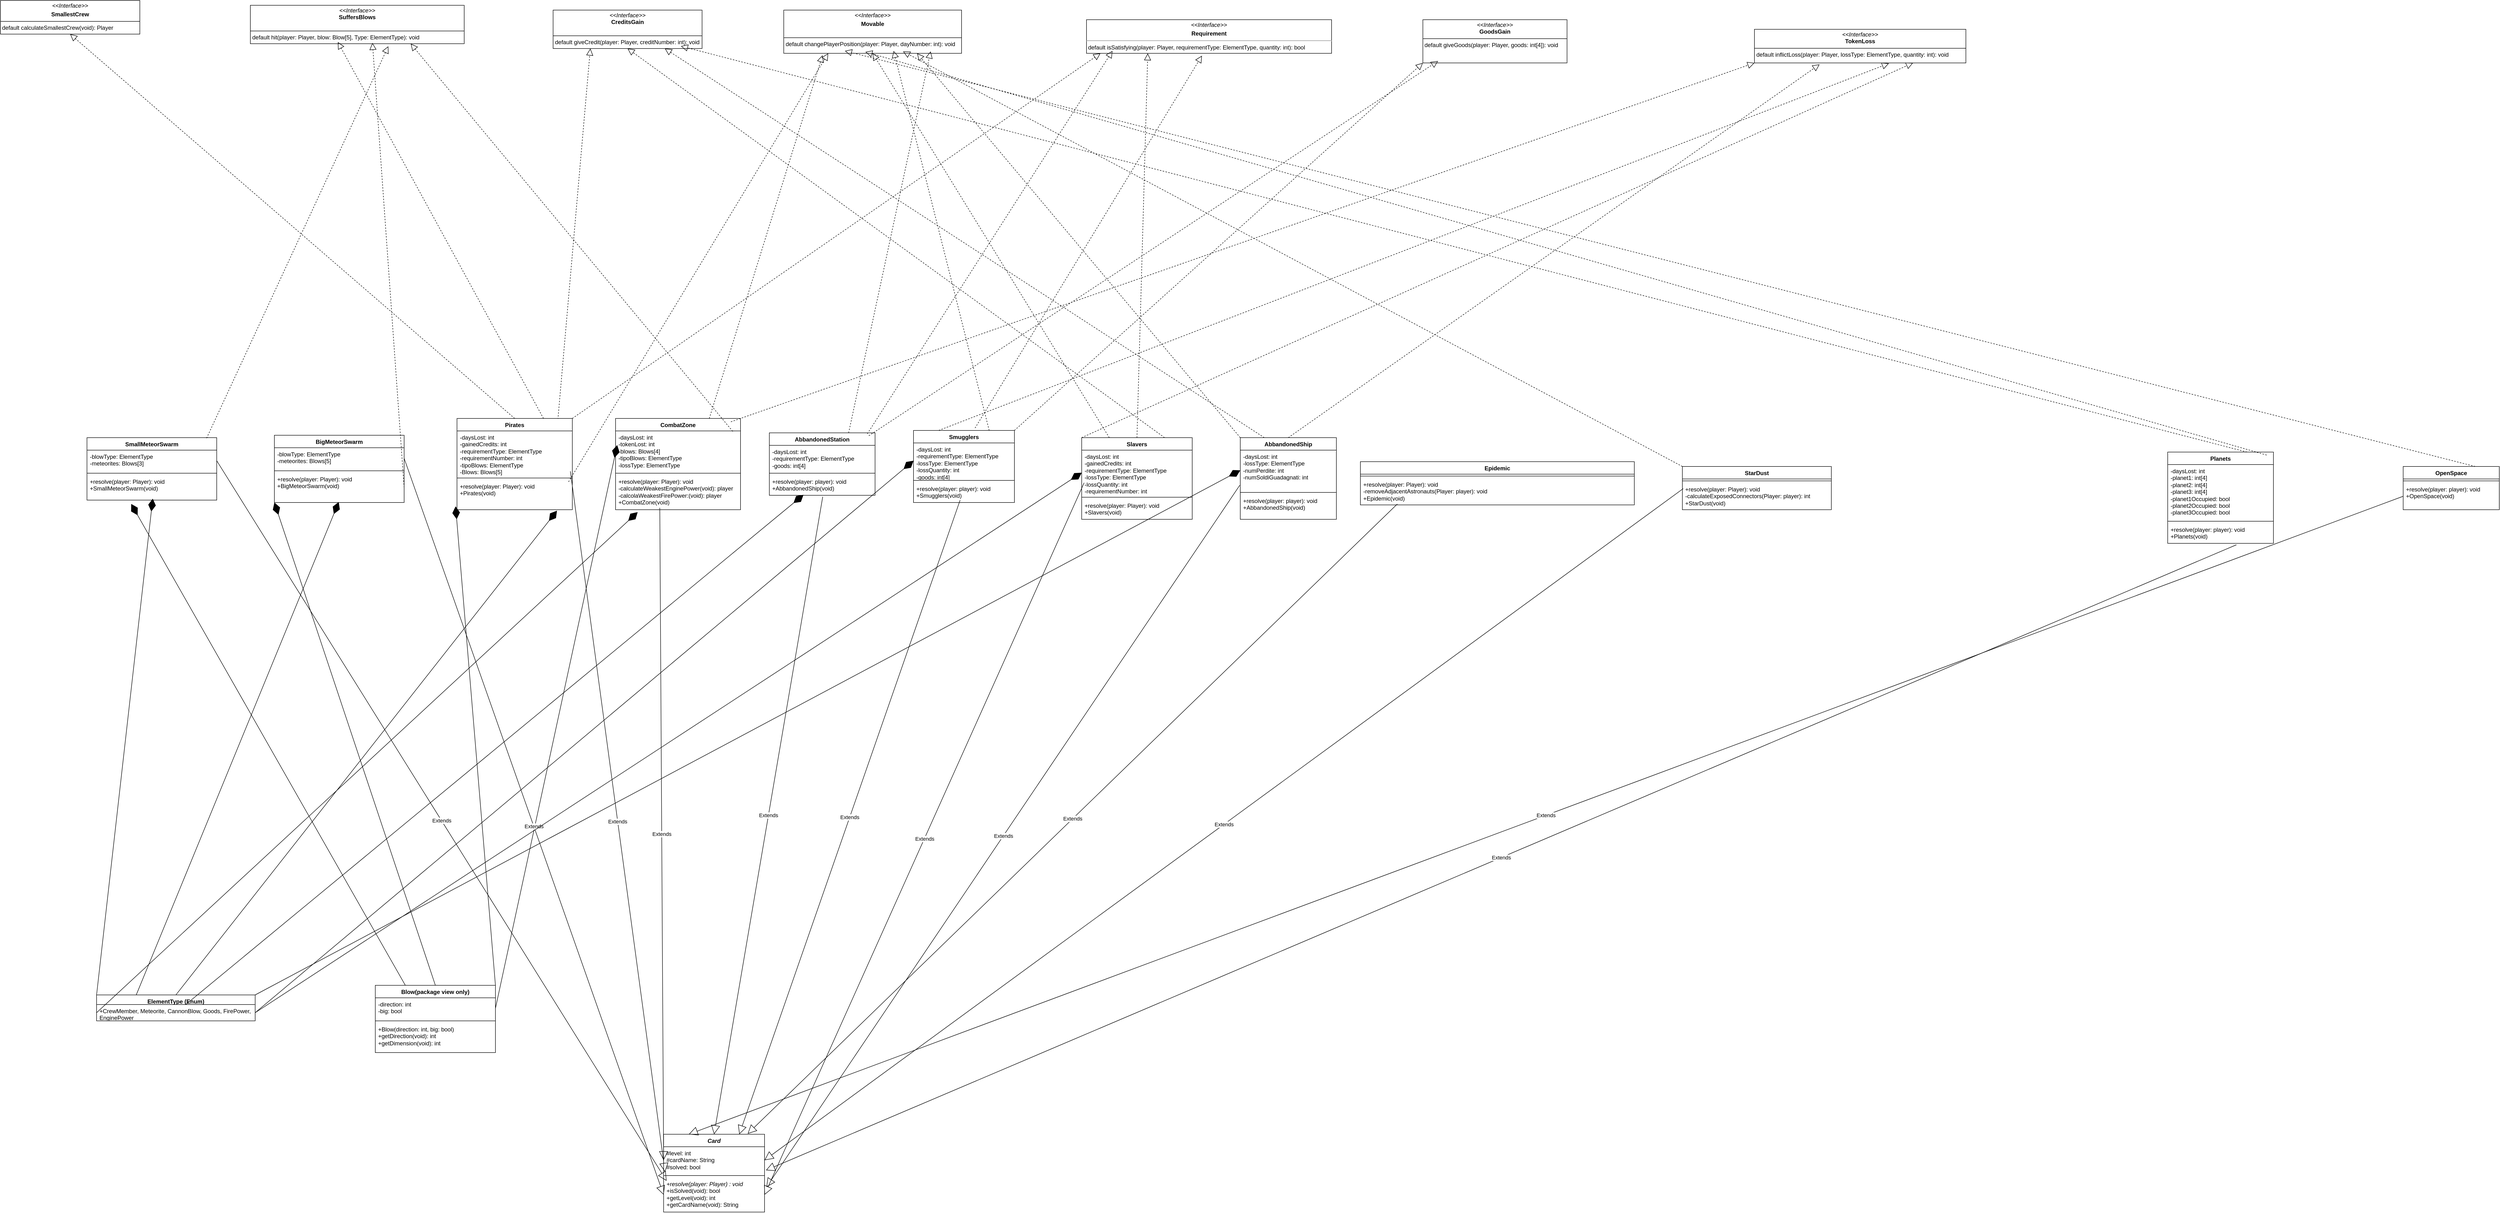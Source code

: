 <mxfile version="26.1.0" pages="2">
  <diagram name="Page-1" id="E4Hjsghnv1vzK-FUTS2O">
    <mxGraphModel dx="3913" dy="1929" grid="1" gridSize="10" guides="1" tooltips="1" connect="1" arrows="1" fold="1" page="1" pageScale="1" pageWidth="850" pageHeight="1100" math="0" shadow="0">
      <root>
        <mxCell id="0" />
        <mxCell id="1" parent="0" />
        <mxCell id="X7-3SCbGee9ea4Wvlvof-1" value="&lt;p style=&quot;margin:0px;margin-top:4px;text-align:center;&quot;&gt;&lt;i&gt;&amp;lt;&amp;lt;Interface&amp;gt;&amp;gt;&lt;/i&gt;&lt;/p&gt;&lt;p style=&quot;margin:0px;margin-top:4px;text-align:center;&quot;&gt;&lt;b&gt;Movable&lt;/b&gt;&lt;/p&gt;&lt;br&gt;&lt;hr size=&quot;1&quot; style=&quot;border-style:solid;&quot;&gt;&lt;p style=&quot;margin:0px;margin-left:4px;&quot;&gt;default changePlayerPosition(player: Player, dayNumber: int): void&lt;/p&gt;" style="verticalAlign=top;align=left;overflow=fill;html=1;whiteSpace=wrap;" parent="1" vertex="1">
          <mxGeometry x="-470" y="-80" width="370" height="90" as="geometry" />
        </mxCell>
        <mxCell id="X7-3SCbGee9ea4Wvlvof-2" value="&lt;p style=&quot;margin:0px;margin-top:4px;text-align:center;&quot;&gt;&lt;i&gt;&amp;lt;&amp;lt;Interface&amp;gt;&amp;gt;&lt;/i&gt;&lt;/p&gt;&lt;p style=&quot;margin:0px;margin-top:4px;text-align:center;&quot;&gt;&lt;b&gt;Requirement&lt;/b&gt;&lt;/p&gt;&lt;div&gt;&lt;hr&gt;&amp;nbsp;default isSatisfying(player: Player, requirementType: ElementType, quantity: int): bool&lt;/div&gt;" style="verticalAlign=top;align=left;overflow=fill;html=1;whiteSpace=wrap;" parent="1" vertex="1">
          <mxGeometry x="160" y="-60" width="510" height="70" as="geometry" />
        </mxCell>
        <mxCell id="X7-3SCbGee9ea4Wvlvof-3" value="&lt;p style=&quot;margin:0px;margin-top:4px;text-align:center;&quot;&gt;&lt;i&gt;&amp;lt;&amp;lt;Interface&amp;gt;&amp;gt;&lt;/i&gt;&lt;br&gt;&lt;b&gt;CreditsGain&lt;/b&gt;&lt;/p&gt;&lt;br&gt;&lt;hr size=&quot;1&quot; style=&quot;border-style:solid;&quot;&gt;&lt;p style=&quot;margin:0px;margin-left:4px;&quot;&gt;default giveCredit(player: Player, creditNumber: int): void&lt;/p&gt;" style="verticalAlign=top;align=left;overflow=fill;html=1;whiteSpace=wrap;" parent="1" vertex="1">
          <mxGeometry x="-950" y="-80" width="310" height="80" as="geometry" />
        </mxCell>
        <mxCell id="X7-3SCbGee9ea4Wvlvof-4" value="&lt;p style=&quot;margin:0px;margin-top:4px;text-align:center;&quot;&gt;&lt;i&gt;&amp;lt;&amp;lt;Interface&amp;gt;&amp;gt;&lt;/i&gt;&lt;br&gt;&lt;b&gt;GoodsGain&lt;/b&gt;&lt;/p&gt;&lt;hr size=&quot;1&quot; style=&quot;border-style:solid;&quot;&gt;&lt;div&gt;&amp;nbsp;default giveGoods(player: Player, goods: int[4]): void&lt;/div&gt;" style="verticalAlign=top;align=left;overflow=fill;html=1;whiteSpace=wrap;" parent="1" vertex="1">
          <mxGeometry x="860" y="-60" width="300" height="90" as="geometry" />
        </mxCell>
        <mxCell id="X7-3SCbGee9ea4Wvlvof-5" value="&lt;p style=&quot;margin:0px;margin-top:4px;text-align:center;&quot;&gt;&lt;i&gt;&amp;lt;&amp;lt;Interface&amp;gt;&amp;gt;&lt;/i&gt;&lt;br&gt;&lt;b&gt;SuffersBlows&lt;/b&gt;&lt;/p&gt;&lt;br&gt;&lt;hr size=&quot;1&quot; style=&quot;border-style:solid;&quot;&gt;&lt;p style=&quot;margin:0px;margin-left:4px;&quot;&gt;default hit(player: Player, blow: Blow[5], Type: ElementType): void&lt;/p&gt;" style="verticalAlign=top;align=left;overflow=fill;html=1;whiteSpace=wrap;" parent="1" vertex="1">
          <mxGeometry x="-1580" y="-90" width="445" height="80" as="geometry" />
        </mxCell>
        <mxCell id="X7-3SCbGee9ea4Wvlvof-6" value="&lt;p style=&quot;margin:0px;margin-top:4px;text-align:center;&quot;&gt;&lt;i&gt;&amp;lt;&amp;lt;Interface&amp;gt;&amp;gt;&lt;/i&gt;&lt;br&gt;&lt;b&gt;TokenLoss&lt;/b&gt;&lt;/p&gt;&lt;hr size=&quot;1&quot; style=&quot;border-style:solid;&quot;&gt;&lt;p style=&quot;margin:0px;margin-left:4px;&quot;&gt;default inflictLoss(player: Player, lossType: ElementType, quantity: int): void&lt;/p&gt;" style="verticalAlign=top;align=left;overflow=fill;html=1;whiteSpace=wrap;" parent="1" vertex="1">
          <mxGeometry x="1550" y="-40" width="440" height="70" as="geometry" />
        </mxCell>
        <mxCell id="X7-3SCbGee9ea4Wvlvof-7" value="&lt;p style=&quot;margin:0px;margin-top:4px;text-align:center;&quot;&gt;&lt;i&gt;&amp;lt;&amp;lt;Interface&amp;gt;&amp;gt;&lt;/i&gt;&lt;/p&gt;&lt;p style=&quot;margin:0px;margin-top:4px;text-align:center;&quot;&gt;&lt;b&gt;SmallestCrew&lt;/b&gt;&lt;/p&gt;&lt;hr size=&quot;1&quot; style=&quot;border-style:solid;&quot;&gt;&amp;nbsp;default calculateSmallestCrew(void): Player" style="verticalAlign=top;align=left;overflow=fill;html=1;whiteSpace=wrap;" parent="1" vertex="1">
          <mxGeometry x="-2100" y="-100" width="290" height="70" as="geometry" />
        </mxCell>
        <mxCell id="X7-3SCbGee9ea4Wvlvof-8" value="&lt;i&gt;Card&lt;/i&gt;" style="swimlane;fontStyle=1;align=center;verticalAlign=top;childLayout=stackLayout;horizontal=1;startSize=26;horizontalStack=0;resizeParent=1;resizeParentMax=0;resizeLast=0;collapsible=1;marginBottom=0;whiteSpace=wrap;html=1;" parent="1" vertex="1">
          <mxGeometry x="-720" y="2260" width="210" height="162" as="geometry" />
        </mxCell>
        <mxCell id="X7-3SCbGee9ea4Wvlvof-9" value="&lt;div&gt;#level: int&lt;/div&gt;&lt;div&gt;#cardName: String&lt;/div&gt;&lt;div&gt;#solved: bool&lt;/div&gt;&lt;div&gt;&lt;br&gt;&lt;/div&gt;" style="text;strokeColor=none;fillColor=none;align=left;verticalAlign=top;spacingLeft=4;spacingRight=4;overflow=hidden;rotatable=0;points=[[0,0.5],[1,0.5]];portConstraint=eastwest;whiteSpace=wrap;html=1;" parent="X7-3SCbGee9ea4Wvlvof-8" vertex="1">
          <mxGeometry y="26" width="210" height="56" as="geometry" />
        </mxCell>
        <mxCell id="X7-3SCbGee9ea4Wvlvof-10" value="" style="line;strokeWidth=1;fillColor=none;align=left;verticalAlign=middle;spacingTop=-1;spacingLeft=3;spacingRight=3;rotatable=0;labelPosition=right;points=[];portConstraint=eastwest;strokeColor=inherit;" parent="X7-3SCbGee9ea4Wvlvof-8" vertex="1">
          <mxGeometry y="82" width="210" height="8" as="geometry" />
        </mxCell>
        <mxCell id="X7-3SCbGee9ea4Wvlvof-11" value="&lt;div&gt;&lt;i&gt;+resolve(player: Player) : void&lt;/i&gt;&lt;/div&gt;&lt;div&gt;+isSolved(void): bool&lt;/div&gt;&lt;div&gt;+getLevel(void): int&lt;/div&gt;&lt;div&gt;+getCardName(void): String&lt;/div&gt;" style="text;strokeColor=none;fillColor=none;align=left;verticalAlign=top;spacingLeft=4;spacingRight=4;overflow=hidden;rotatable=0;points=[[0,0.5],[1,0.5]];portConstraint=eastwest;whiteSpace=wrap;html=1;" parent="X7-3SCbGee9ea4Wvlvof-8" vertex="1">
          <mxGeometry y="90" width="210" height="72" as="geometry" />
        </mxCell>
        <mxCell id="X7-3SCbGee9ea4Wvlvof-12" value="Planets" style="swimlane;fontStyle=1;align=center;verticalAlign=top;childLayout=stackLayout;horizontal=1;startSize=26;horizontalStack=0;resizeParent=1;resizeParentMax=0;resizeLast=0;collapsible=1;marginBottom=0;whiteSpace=wrap;html=1;" parent="1" vertex="1">
          <mxGeometry x="2410" y="840" width="220" height="190" as="geometry" />
        </mxCell>
        <mxCell id="X7-3SCbGee9ea4Wvlvof-13" value="&lt;div&gt;-daysLost: int&lt;/div&gt;&lt;div&gt;-planet1: int[4]&lt;/div&gt;&lt;div&gt;-planet2: int[4]&lt;/div&gt;&lt;div&gt;-planet3: int[4]&lt;/div&gt;&lt;div&gt;-planet1Occupied: bool&lt;/div&gt;&lt;div&gt;-planet2Occupied: bool&lt;/div&gt;&lt;div&gt;-planet3Occupied: bool&lt;/div&gt;&lt;div&gt;&lt;br&gt;&lt;/div&gt;" style="text;strokeColor=none;fillColor=none;align=left;verticalAlign=top;spacingLeft=4;spacingRight=4;overflow=hidden;rotatable=0;points=[[0,0.5],[1,0.5]];portConstraint=eastwest;whiteSpace=wrap;html=1;" parent="X7-3SCbGee9ea4Wvlvof-12" vertex="1">
          <mxGeometry y="26" width="220" height="114" as="geometry" />
        </mxCell>
        <mxCell id="X7-3SCbGee9ea4Wvlvof-14" value="" style="line;strokeWidth=1;fillColor=none;align=left;verticalAlign=middle;spacingTop=-1;spacingLeft=3;spacingRight=3;rotatable=0;labelPosition=right;points=[];portConstraint=eastwest;strokeColor=inherit;" parent="X7-3SCbGee9ea4Wvlvof-12" vertex="1">
          <mxGeometry y="140" width="220" height="8" as="geometry" />
        </mxCell>
        <mxCell id="X7-3SCbGee9ea4Wvlvof-15" value="&lt;div&gt;+resolve(player: player): void&lt;/div&gt;&lt;div&gt;+Planets(void)&lt;/div&gt;" style="text;strokeColor=none;fillColor=none;align=left;verticalAlign=top;spacingLeft=4;spacingRight=4;overflow=hidden;rotatable=0;points=[[0,0.5],[1,0.5]];portConstraint=eastwest;whiteSpace=wrap;html=1;" parent="X7-3SCbGee9ea4Wvlvof-12" vertex="1">
          <mxGeometry y="148" width="220" height="42" as="geometry" />
        </mxCell>
        <mxCell id="X7-3SCbGee9ea4Wvlvof-16" value="AbbandonedShip" style="swimlane;fontStyle=1;align=center;verticalAlign=top;childLayout=stackLayout;horizontal=1;startSize=26;horizontalStack=0;resizeParent=1;resizeParentMax=0;resizeLast=0;collapsible=1;marginBottom=0;whiteSpace=wrap;html=1;" parent="1" vertex="1">
          <mxGeometry x="480" y="810" width="200" height="170" as="geometry" />
        </mxCell>
        <mxCell id="X7-3SCbGee9ea4Wvlvof-17" value="&lt;div&gt;-daysLost: int&lt;/div&gt;&lt;div&gt;-lossType: ElementType&lt;/div&gt;&lt;div&gt;-numPerdite: int&lt;/div&gt;&lt;div&gt;-numSoldiGuadagnati: int&lt;/div&gt;" style="text;strokeColor=none;fillColor=none;align=left;verticalAlign=top;spacingLeft=4;spacingRight=4;overflow=hidden;rotatable=0;points=[[0,0.5],[1,0.5]];portConstraint=eastwest;whiteSpace=wrap;html=1;" parent="X7-3SCbGee9ea4Wvlvof-16" vertex="1">
          <mxGeometry y="26" width="200" height="84" as="geometry" />
        </mxCell>
        <mxCell id="X7-3SCbGee9ea4Wvlvof-18" value="" style="line;strokeWidth=1;fillColor=none;align=left;verticalAlign=middle;spacingTop=-1;spacingLeft=3;spacingRight=3;rotatable=0;labelPosition=right;points=[];portConstraint=eastwest;strokeColor=inherit;" parent="X7-3SCbGee9ea4Wvlvof-16" vertex="1">
          <mxGeometry y="110" width="200" height="8" as="geometry" />
        </mxCell>
        <mxCell id="X7-3SCbGee9ea4Wvlvof-19" value="&lt;div&gt;+resolve(player: player): void&lt;/div&gt;&lt;div&gt;+AbbandonedShip(void)&lt;/div&gt;" style="text;strokeColor=none;fillColor=none;align=left;verticalAlign=top;spacingLeft=4;spacingRight=4;overflow=hidden;rotatable=0;points=[[0,0.5],[1,0.5]];portConstraint=eastwest;whiteSpace=wrap;html=1;" parent="X7-3SCbGee9ea4Wvlvof-16" vertex="1">
          <mxGeometry y="118" width="200" height="52" as="geometry" />
        </mxCell>
        <mxCell id="X7-3SCbGee9ea4Wvlvof-20" value="AbbandonedStation" style="swimlane;fontStyle=1;align=center;verticalAlign=top;childLayout=stackLayout;horizontal=1;startSize=26;horizontalStack=0;resizeParent=1;resizeParentMax=0;resizeLast=0;collapsible=1;marginBottom=0;whiteSpace=wrap;html=1;" parent="1" vertex="1">
          <mxGeometry x="-500" y="800" width="220" height="130" as="geometry" />
        </mxCell>
        <mxCell id="X7-3SCbGee9ea4Wvlvof-21" value="&lt;div&gt;-daysLost: int&lt;/div&gt;&lt;div&gt;-requirementType: ElementType&lt;/div&gt;&lt;div&gt;-goods: int[4]&lt;/div&gt;" style="text;strokeColor=none;fillColor=none;align=left;verticalAlign=top;spacingLeft=4;spacingRight=4;overflow=hidden;rotatable=0;points=[[0,0.5],[1,0.5]];portConstraint=eastwest;whiteSpace=wrap;html=1;" parent="X7-3SCbGee9ea4Wvlvof-20" vertex="1">
          <mxGeometry y="26" width="220" height="54" as="geometry" />
        </mxCell>
        <mxCell id="X7-3SCbGee9ea4Wvlvof-22" value="" style="line;strokeWidth=1;fillColor=none;align=left;verticalAlign=middle;spacingTop=-1;spacingLeft=3;spacingRight=3;rotatable=0;labelPosition=right;points=[];portConstraint=eastwest;strokeColor=inherit;" parent="X7-3SCbGee9ea4Wvlvof-20" vertex="1">
          <mxGeometry y="80" width="220" height="8" as="geometry" />
        </mxCell>
        <mxCell id="X7-3SCbGee9ea4Wvlvof-23" value="&lt;div&gt;+resolve(player: player): void&lt;/div&gt;&lt;div&gt;+AbbandonedShip(void)&lt;/div&gt;" style="text;strokeColor=none;fillColor=none;align=left;verticalAlign=top;spacingLeft=4;spacingRight=4;overflow=hidden;rotatable=0;points=[[0,0.5],[1,0.5]];portConstraint=eastwest;whiteSpace=wrap;html=1;" parent="X7-3SCbGee9ea4Wvlvof-20" vertex="1">
          <mxGeometry y="88" width="220" height="42" as="geometry" />
        </mxCell>
        <mxCell id="X7-3SCbGee9ea4Wvlvof-24" value="Smugglers" style="swimlane;fontStyle=1;align=center;verticalAlign=top;childLayout=stackLayout;horizontal=1;startSize=26;horizontalStack=0;resizeParent=1;resizeParentMax=0;resizeLast=0;collapsible=1;marginBottom=0;whiteSpace=wrap;html=1;" parent="1" vertex="1">
          <mxGeometry x="-200" y="795" width="210" height="150" as="geometry" />
        </mxCell>
        <mxCell id="X7-3SCbGee9ea4Wvlvof-25" value="&lt;div&gt;-daysLost: int&lt;/div&gt;&lt;div&gt;-requirementType: ElementType&lt;/div&gt;&lt;div&gt;-lossType: ElementType&lt;/div&gt;&lt;div&gt;-lossQuantity: int&lt;/div&gt;&lt;div&gt;-goods: int[4]&lt;/div&gt;" style="text;strokeColor=none;fillColor=none;align=left;verticalAlign=top;spacingLeft=4;spacingRight=4;overflow=hidden;rotatable=0;points=[[0,0.5],[1,0.5]];portConstraint=eastwest;whiteSpace=wrap;html=1;" parent="X7-3SCbGee9ea4Wvlvof-24" vertex="1">
          <mxGeometry y="26" width="210" height="74" as="geometry" />
        </mxCell>
        <mxCell id="X7-3SCbGee9ea4Wvlvof-26" value="" style="line;strokeWidth=1;fillColor=none;align=left;verticalAlign=middle;spacingTop=-1;spacingLeft=3;spacingRight=3;rotatable=0;labelPosition=right;points=[];portConstraint=eastwest;strokeColor=inherit;" parent="X7-3SCbGee9ea4Wvlvof-24" vertex="1">
          <mxGeometry y="100" width="210" height="8" as="geometry" />
        </mxCell>
        <mxCell id="X7-3SCbGee9ea4Wvlvof-27" value="&lt;div&gt;+resolve(player: player): void&lt;/div&gt;&lt;div&gt;+Smugglers(void)&lt;/div&gt;" style="text;strokeColor=none;fillColor=none;align=left;verticalAlign=top;spacingLeft=4;spacingRight=4;overflow=hidden;rotatable=0;points=[[0,0.5],[1,0.5]];portConstraint=eastwest;whiteSpace=wrap;html=1;" parent="X7-3SCbGee9ea4Wvlvof-24" vertex="1">
          <mxGeometry y="108" width="210" height="42" as="geometry" />
        </mxCell>
        <mxCell id="X7-3SCbGee9ea4Wvlvof-28" value="OpenSpace" style="swimlane;fontStyle=1;align=center;verticalAlign=top;childLayout=stackLayout;horizontal=1;startSize=26;horizontalStack=0;resizeParent=1;resizeParentMax=0;resizeLast=0;collapsible=1;marginBottom=0;whiteSpace=wrap;html=1;" parent="1" vertex="1">
          <mxGeometry x="2900" y="870" width="200" height="90" as="geometry" />
        </mxCell>
        <mxCell id="X7-3SCbGee9ea4Wvlvof-30" value="" style="line;strokeWidth=1;fillColor=none;align=left;verticalAlign=middle;spacingTop=-1;spacingLeft=3;spacingRight=3;rotatable=0;labelPosition=right;points=[];portConstraint=eastwest;strokeColor=inherit;" parent="X7-3SCbGee9ea4Wvlvof-28" vertex="1">
          <mxGeometry y="26" width="200" height="8" as="geometry" />
        </mxCell>
        <mxCell id="X7-3SCbGee9ea4Wvlvof-31" value="&lt;div&gt;+resolve(player: player): void&lt;/div&gt;&lt;div&gt;+OpenSpace(void)&lt;/div&gt;" style="text;strokeColor=none;fillColor=none;align=left;verticalAlign=top;spacingLeft=4;spacingRight=4;overflow=hidden;rotatable=0;points=[[0,0.5],[1,0.5]];portConstraint=eastwest;whiteSpace=wrap;html=1;" parent="X7-3SCbGee9ea4Wvlvof-28" vertex="1">
          <mxGeometry y="34" width="200" height="56" as="geometry" />
        </mxCell>
        <mxCell id="X7-3SCbGee9ea4Wvlvof-32" value="SmallMeteorSwarm" style="swimlane;fontStyle=1;align=center;verticalAlign=top;childLayout=stackLayout;horizontal=1;startSize=26;horizontalStack=0;resizeParent=1;resizeParentMax=0;resizeLast=0;collapsible=1;marginBottom=0;whiteSpace=wrap;html=1;" parent="1" vertex="1">
          <mxGeometry x="-1920" y="810" width="270" height="130" as="geometry" />
        </mxCell>
        <mxCell id="X7-3SCbGee9ea4Wvlvof-33" value="&lt;div&gt;-blowType: ElementType&lt;/div&gt;&lt;div&gt;-meteorites: Blows[3]&lt;/div&gt;" style="text;strokeColor=none;fillColor=none;align=left;verticalAlign=top;spacingLeft=4;spacingRight=4;overflow=hidden;rotatable=0;points=[[0,0.5],[1,0.5]];portConstraint=eastwest;whiteSpace=wrap;html=1;" parent="X7-3SCbGee9ea4Wvlvof-32" vertex="1">
          <mxGeometry y="26" width="270" height="44" as="geometry" />
        </mxCell>
        <mxCell id="X7-3SCbGee9ea4Wvlvof-34" value="" style="line;strokeWidth=1;fillColor=none;align=left;verticalAlign=middle;spacingTop=-1;spacingLeft=3;spacingRight=3;rotatable=0;labelPosition=right;points=[];portConstraint=eastwest;strokeColor=inherit;" parent="X7-3SCbGee9ea4Wvlvof-32" vertex="1">
          <mxGeometry y="70" width="270" height="8" as="geometry" />
        </mxCell>
        <mxCell id="X7-3SCbGee9ea4Wvlvof-35" value="&lt;div&gt;+resolve(player: Player): void&lt;/div&gt;&lt;div&gt;+SmallMeteorSwarm(void)&lt;/div&gt;" style="text;strokeColor=none;fillColor=none;align=left;verticalAlign=top;spacingLeft=4;spacingRight=4;overflow=hidden;rotatable=0;points=[[0,0.5],[1,0.5]];portConstraint=eastwest;whiteSpace=wrap;html=1;" parent="X7-3SCbGee9ea4Wvlvof-32" vertex="1">
          <mxGeometry y="78" width="270" height="52" as="geometry" />
        </mxCell>
        <mxCell id="X7-3SCbGee9ea4Wvlvof-36" value="CombatZone" style="swimlane;fontStyle=1;align=center;verticalAlign=top;childLayout=stackLayout;horizontal=1;startSize=26;horizontalStack=0;resizeParent=1;resizeParentMax=0;resizeLast=0;collapsible=1;marginBottom=0;whiteSpace=wrap;html=1;" parent="1" vertex="1">
          <mxGeometry x="-820" y="770" width="260" height="190" as="geometry" />
        </mxCell>
        <mxCell id="X7-3SCbGee9ea4Wvlvof-37" value="&lt;div&gt;-daysLost: int&lt;/div&gt;&lt;div&gt;-tokenLost: int&lt;/div&gt;&lt;div&gt;-blows: Blows[4]&lt;/div&gt;&lt;div&gt;-tipoBlows: ElementType&lt;/div&gt;&lt;div&gt;-lossType: ElementType&lt;/div&gt;" style="text;strokeColor=none;fillColor=none;align=left;verticalAlign=top;spacingLeft=4;spacingRight=4;overflow=hidden;rotatable=0;points=[[0,0.5],[1,0.5]];portConstraint=eastwest;whiteSpace=wrap;html=1;" parent="X7-3SCbGee9ea4Wvlvof-36" vertex="1">
          <mxGeometry y="26" width="260" height="84" as="geometry" />
        </mxCell>
        <mxCell id="X7-3SCbGee9ea4Wvlvof-38" value="" style="line;strokeWidth=1;fillColor=none;align=left;verticalAlign=middle;spacingTop=-1;spacingLeft=3;spacingRight=3;rotatable=0;labelPosition=right;points=[];portConstraint=eastwest;strokeColor=inherit;" parent="X7-3SCbGee9ea4Wvlvof-36" vertex="1">
          <mxGeometry y="110" width="260" height="8" as="geometry" />
        </mxCell>
        <mxCell id="X7-3SCbGee9ea4Wvlvof-39" value="&lt;div&gt;+resolve(player: Player): void&lt;/div&gt;&lt;div&gt;-calculateWeakestEnginePower(void): player&lt;/div&gt;&lt;div&gt;-calcolaWeakestFirePower:(void): player&lt;/div&gt;&lt;div&gt;+CombatZone(void)&lt;/div&gt;" style="text;strokeColor=none;fillColor=none;align=left;verticalAlign=top;spacingLeft=4;spacingRight=4;overflow=hidden;rotatable=0;points=[[0,0.5],[1,0.5]];portConstraint=eastwest;whiteSpace=wrap;html=1;" parent="X7-3SCbGee9ea4Wvlvof-36" vertex="1">
          <mxGeometry y="118" width="260" height="72" as="geometry" />
        </mxCell>
        <mxCell id="X7-3SCbGee9ea4Wvlvof-40" value="StarDust" style="swimlane;fontStyle=1;align=center;verticalAlign=top;childLayout=stackLayout;horizontal=1;startSize=26;horizontalStack=0;resizeParent=1;resizeParentMax=0;resizeLast=0;collapsible=1;marginBottom=0;whiteSpace=wrap;html=1;" parent="1" vertex="1">
          <mxGeometry x="1400" y="870" width="310" height="90" as="geometry" />
        </mxCell>
        <mxCell id="X7-3SCbGee9ea4Wvlvof-42" value="" style="line;strokeWidth=1;fillColor=none;align=left;verticalAlign=middle;spacingTop=-1;spacingLeft=3;spacingRight=3;rotatable=0;labelPosition=right;points=[];portConstraint=eastwest;strokeColor=inherit;" parent="X7-3SCbGee9ea4Wvlvof-40" vertex="1">
          <mxGeometry y="26" width="310" height="8" as="geometry" />
        </mxCell>
        <mxCell id="X7-3SCbGee9ea4Wvlvof-43" value="&lt;div&gt;+resolve(player: Player): void&lt;/div&gt;&lt;div&gt;-calculateExposedConnectors(Player: player): int&lt;/div&gt;&lt;div&gt;+StarDust(void)&lt;/div&gt;" style="text;strokeColor=none;fillColor=none;align=left;verticalAlign=top;spacingLeft=4;spacingRight=4;overflow=hidden;rotatable=0;points=[[0,0.5],[1,0.5]];portConstraint=eastwest;whiteSpace=wrap;html=1;" parent="X7-3SCbGee9ea4Wvlvof-40" vertex="1">
          <mxGeometry y="34" width="310" height="56" as="geometry" />
        </mxCell>
        <mxCell id="X7-3SCbGee9ea4Wvlvof-44" value="&lt;div&gt;BigMeteorSwarm&lt;/div&gt;&lt;div&gt;&lt;br&gt;&lt;/div&gt;" style="swimlane;fontStyle=1;align=center;verticalAlign=top;childLayout=stackLayout;horizontal=1;startSize=26;horizontalStack=0;resizeParent=1;resizeParentMax=0;resizeLast=0;collapsible=1;marginBottom=0;whiteSpace=wrap;html=1;" parent="1" vertex="1">
          <mxGeometry x="-1530" y="805" width="270" height="140" as="geometry" />
        </mxCell>
        <mxCell id="X7-3SCbGee9ea4Wvlvof-45" value="&lt;div&gt;-blowType: ElementType&lt;/div&gt;&lt;div&gt;-meteorites: Blows[5]&lt;/div&gt;" style="text;strokeColor=none;fillColor=none;align=left;verticalAlign=top;spacingLeft=4;spacingRight=4;overflow=hidden;rotatable=0;points=[[0,0.5],[1,0.5]];portConstraint=eastwest;whiteSpace=wrap;html=1;" parent="X7-3SCbGee9ea4Wvlvof-44" vertex="1">
          <mxGeometry y="26" width="270" height="44" as="geometry" />
        </mxCell>
        <mxCell id="X7-3SCbGee9ea4Wvlvof-46" value="" style="line;strokeWidth=1;fillColor=none;align=left;verticalAlign=middle;spacingTop=-1;spacingLeft=3;spacingRight=3;rotatable=0;labelPosition=right;points=[];portConstraint=eastwest;strokeColor=inherit;" parent="X7-3SCbGee9ea4Wvlvof-44" vertex="1">
          <mxGeometry y="70" width="270" height="8" as="geometry" />
        </mxCell>
        <mxCell id="X7-3SCbGee9ea4Wvlvof-47" value="&lt;div&gt;+resolve(player: Player): void&lt;/div&gt;&lt;div&gt;+BigMeteorSwarm(void)&lt;/div&gt;" style="text;strokeColor=none;fillColor=none;align=left;verticalAlign=top;spacingLeft=4;spacingRight=4;overflow=hidden;rotatable=0;points=[[0,0.5],[1,0.5]];portConstraint=eastwest;whiteSpace=wrap;html=1;" parent="X7-3SCbGee9ea4Wvlvof-44" vertex="1">
          <mxGeometry y="78" width="270" height="62" as="geometry" />
        </mxCell>
        <mxCell id="X7-3SCbGee9ea4Wvlvof-48" value="Slavers" style="swimlane;fontStyle=1;align=center;verticalAlign=top;childLayout=stackLayout;horizontal=1;startSize=26;horizontalStack=0;resizeParent=1;resizeParentMax=0;resizeLast=0;collapsible=1;marginBottom=0;whiteSpace=wrap;html=1;" parent="1" vertex="1">
          <mxGeometry x="150" y="810" width="230" height="170" as="geometry" />
        </mxCell>
        <mxCell id="X7-3SCbGee9ea4Wvlvof-49" value="&lt;div&gt;-daysLost: int&lt;/div&gt;&lt;div&gt;-gainedCredits: int&lt;/div&gt;&lt;div&gt;-requirementType: ElementType&lt;/div&gt;&lt;div&gt;-lossType: ElementType&lt;/div&gt;&lt;div&gt;-lossQuantity: int&lt;/div&gt;&lt;div&gt;-requirementNumber: int&lt;/div&gt;" style="text;strokeColor=none;fillColor=none;align=left;verticalAlign=top;spacingLeft=4;spacingRight=4;overflow=hidden;rotatable=0;points=[[0,0.5],[1,0.5]];portConstraint=eastwest;whiteSpace=wrap;html=1;" parent="X7-3SCbGee9ea4Wvlvof-48" vertex="1">
          <mxGeometry y="26" width="230" height="94" as="geometry" />
        </mxCell>
        <mxCell id="X7-3SCbGee9ea4Wvlvof-50" value="" style="line;strokeWidth=1;fillColor=none;align=left;verticalAlign=middle;spacingTop=-1;spacingLeft=3;spacingRight=3;rotatable=0;labelPosition=right;points=[];portConstraint=eastwest;strokeColor=inherit;" parent="X7-3SCbGee9ea4Wvlvof-48" vertex="1">
          <mxGeometry y="120" width="230" height="8" as="geometry" />
        </mxCell>
        <mxCell id="X7-3SCbGee9ea4Wvlvof-51" value="&lt;div&gt;+resolve(player: Player): void&lt;/div&gt;&lt;div&gt;+Slavers(void)&lt;/div&gt;" style="text;strokeColor=none;fillColor=none;align=left;verticalAlign=top;spacingLeft=4;spacingRight=4;overflow=hidden;rotatable=0;points=[[0,0.5],[1,0.5]];portConstraint=eastwest;whiteSpace=wrap;html=1;" parent="X7-3SCbGee9ea4Wvlvof-48" vertex="1">
          <mxGeometry y="128" width="230" height="42" as="geometry" />
        </mxCell>
        <mxCell id="X7-3SCbGee9ea4Wvlvof-56" value="Epidemic" style="swimlane;fontStyle=1;align=center;verticalAlign=top;childLayout=stackLayout;horizontal=1;startSize=26;horizontalStack=0;resizeParent=1;resizeParentMax=0;resizeLast=0;collapsible=1;marginBottom=0;whiteSpace=wrap;html=1;" parent="1" vertex="1">
          <mxGeometry x="730" y="860" width="570" height="90" as="geometry" />
        </mxCell>
        <mxCell id="X7-3SCbGee9ea4Wvlvof-58" value="" style="line;strokeWidth=1;fillColor=none;align=left;verticalAlign=middle;spacingTop=-1;spacingLeft=3;spacingRight=3;rotatable=0;labelPosition=right;points=[];portConstraint=eastwest;strokeColor=inherit;" parent="X7-3SCbGee9ea4Wvlvof-56" vertex="1">
          <mxGeometry y="26" width="570" height="8" as="geometry" />
        </mxCell>
        <mxCell id="X7-3SCbGee9ea4Wvlvof-59" value="&lt;div&gt;+resolve(player: Player): void&lt;/div&gt;&lt;div&gt;-removeAdjacentAstronauts(Player: player): void&lt;/div&gt;&lt;div&gt;+Epidemic(void)&lt;/div&gt;" style="text;strokeColor=none;fillColor=none;align=left;verticalAlign=top;spacingLeft=4;spacingRight=4;overflow=hidden;rotatable=0;points=[[0,0.5],[1,0.5]];portConstraint=eastwest;whiteSpace=wrap;html=1;" parent="X7-3SCbGee9ea4Wvlvof-56" vertex="1">
          <mxGeometry y="34" width="570" height="56" as="geometry" />
        </mxCell>
        <mxCell id="X7-3SCbGee9ea4Wvlvof-68" value="Blow(package view only)" style="swimlane;fontStyle=1;align=center;verticalAlign=top;childLayout=stackLayout;horizontal=1;startSize=26;horizontalStack=0;resizeParent=1;resizeParentMax=0;resizeLast=0;collapsible=1;marginBottom=0;whiteSpace=wrap;html=1;" parent="1" vertex="1">
          <mxGeometry x="-1320" y="1950" width="250" height="140" as="geometry" />
        </mxCell>
        <mxCell id="X7-3SCbGee9ea4Wvlvof-69" value="&lt;div&gt;-direction: int&lt;/div&gt;&lt;div&gt;-big: bool&lt;/div&gt;" style="text;strokeColor=none;fillColor=none;align=left;verticalAlign=top;spacingLeft=4;spacingRight=4;overflow=hidden;rotatable=0;points=[[0,0.5],[1,0.5]];portConstraint=eastwest;whiteSpace=wrap;html=1;" parent="X7-3SCbGee9ea4Wvlvof-68" vertex="1">
          <mxGeometry y="26" width="250" height="44" as="geometry" />
        </mxCell>
        <mxCell id="X7-3SCbGee9ea4Wvlvof-70" value="" style="line;strokeWidth=1;fillColor=none;align=left;verticalAlign=middle;spacingTop=-1;spacingLeft=3;spacingRight=3;rotatable=0;labelPosition=right;points=[];portConstraint=eastwest;strokeColor=inherit;" parent="X7-3SCbGee9ea4Wvlvof-68" vertex="1">
          <mxGeometry y="70" width="250" height="8" as="geometry" />
        </mxCell>
        <mxCell id="X7-3SCbGee9ea4Wvlvof-71" value="&lt;div&gt;+Blow(direction: int, big: bool)&lt;/div&gt;&lt;div&gt;+getDirection(void): int&lt;/div&gt;&lt;div&gt;+getDimension(void): int&lt;/div&gt;" style="text;strokeColor=none;fillColor=none;align=left;verticalAlign=top;spacingLeft=4;spacingRight=4;overflow=hidden;rotatable=0;points=[[0,0.5],[1,0.5]];portConstraint=eastwest;whiteSpace=wrap;html=1;" parent="X7-3SCbGee9ea4Wvlvof-68" vertex="1">
          <mxGeometry y="78" width="250" height="62" as="geometry" />
        </mxCell>
        <mxCell id="X7-3SCbGee9ea4Wvlvof-72" value="ElementType (Enum)" style="swimlane;fontStyle=1;align=center;verticalAlign=top;childLayout=stackLayout;horizontal=1;startSize=20;horizontalStack=0;resizeParent=1;resizeParentMax=0;resizeLast=0;collapsible=1;marginBottom=0;whiteSpace=wrap;html=1;" parent="1" vertex="1">
          <mxGeometry x="-1900" y="1970" width="330" height="54" as="geometry" />
        </mxCell>
        <mxCell id="X7-3SCbGee9ea4Wvlvof-75" value="+CrewMember, Meteorite, CannonBlow, Goods, FirePower, EnginePower" style="text;strokeColor=none;fillColor=none;align=left;verticalAlign=top;spacingLeft=4;spacingRight=4;overflow=hidden;rotatable=0;points=[[0,0.5],[1,0.5]];portConstraint=eastwest;whiteSpace=wrap;html=1;" parent="X7-3SCbGee9ea4Wvlvof-72" vertex="1">
          <mxGeometry y="20" width="330" height="34" as="geometry" />
        </mxCell>
        <mxCell id="X7-3SCbGee9ea4Wvlvof-83" value="" style="endArrow=diamondThin;endFill=1;endSize=24;html=1;rounded=0;entryX=-0.012;entryY=0.887;entryDx=0;entryDy=0;entryPerimeter=0;exitX=1;exitY=0;exitDx=0;exitDy=0;" parent="1" source="X7-3SCbGee9ea4Wvlvof-68" target="X7-3SCbGee9ea4Wvlvof-55" edge="1">
          <mxGeometry width="160" relative="1" as="geometry">
            <mxPoint x="-1860" y="750" as="sourcePoint" />
            <mxPoint x="-1700" y="750" as="targetPoint" />
          </mxGeometry>
        </mxCell>
        <mxCell id="X7-3SCbGee9ea4Wvlvof-84" value="" style="endArrow=diamondThin;endFill=1;endSize=24;html=1;rounded=0;entryX=0;entryY=1;entryDx=0;entryDy=0;exitX=0.5;exitY=0;exitDx=0;exitDy=0;" parent="1" source="X7-3SCbGee9ea4Wvlvof-68" target="X7-3SCbGee9ea4Wvlvof-44" edge="1">
          <mxGeometry width="160" relative="1" as="geometry">
            <mxPoint x="-1860" y="775" as="sourcePoint" />
            <mxPoint x="-1700" y="775" as="targetPoint" />
          </mxGeometry>
        </mxCell>
        <mxCell id="X7-3SCbGee9ea4Wvlvof-85" value="" style="endArrow=diamondThin;endFill=1;endSize=24;html=1;rounded=0;entryX=0.341;entryY=1.154;entryDx=0;entryDy=0;entryPerimeter=0;exitX=0.25;exitY=0;exitDx=0;exitDy=0;" parent="1" source="X7-3SCbGee9ea4Wvlvof-68" target="X7-3SCbGee9ea4Wvlvof-35" edge="1">
          <mxGeometry width="160" relative="1" as="geometry">
            <mxPoint x="-1860" y="795" as="sourcePoint" />
            <mxPoint x="-1700" y="795" as="targetPoint" />
          </mxGeometry>
        </mxCell>
        <mxCell id="X7-3SCbGee9ea4Wvlvof-86" value="" style="endArrow=diamondThin;endFill=1;endSize=24;html=1;rounded=0;exitX=1;exitY=0.5;exitDx=0;exitDy=0;entryX=0.013;entryY=0.351;entryDx=0;entryDy=0;entryPerimeter=0;" parent="1" source="X7-3SCbGee9ea4Wvlvof-69" target="X7-3SCbGee9ea4Wvlvof-37" edge="1">
          <mxGeometry width="160" relative="1" as="geometry">
            <mxPoint x="-1950" y="1010" as="sourcePoint" />
            <mxPoint x="-1790" y="1010" as="targetPoint" />
          </mxGeometry>
        </mxCell>
        <mxCell id="X7-3SCbGee9ea4Wvlvof-87" value="Extends" style="endArrow=block;endSize=16;endFill=0;html=1;rounded=0;entryX=0.014;entryY=0.938;entryDx=0;entryDy=0;entryPerimeter=0;exitX=0.983;exitY=0.894;exitDx=0;exitDy=0;exitPerimeter=0;" parent="1" source="X7-3SCbGee9ea4Wvlvof-53" target="X7-3SCbGee9ea4Wvlvof-9" edge="1">
          <mxGeometry width="160" relative="1" as="geometry">
            <mxPoint x="-1000" y="580" as="sourcePoint" />
            <mxPoint x="-840" y="580" as="targetPoint" />
          </mxGeometry>
        </mxCell>
        <mxCell id="X7-3SCbGee9ea4Wvlvof-88" value="Extends" style="endArrow=block;endSize=16;endFill=0;html=1;rounded=0;exitX=1;exitY=0.5;exitDx=0;exitDy=0;entryX=0;entryY=0.5;entryDx=0;entryDy=0;" parent="1" source="X7-3SCbGee9ea4Wvlvof-45" target="X7-3SCbGee9ea4Wvlvof-11" edge="1">
          <mxGeometry width="160" relative="1" as="geometry">
            <mxPoint x="-1000" y="580" as="sourcePoint" />
            <mxPoint x="-840" y="580" as="targetPoint" />
          </mxGeometry>
        </mxCell>
        <mxCell id="X7-3SCbGee9ea4Wvlvof-89" value="Extends" style="endArrow=block;endSize=16;endFill=0;html=1;rounded=0;entryX=0.029;entryY=0.097;entryDx=0;entryDy=0;entryPerimeter=0;exitX=1;exitY=0.5;exitDx=0;exitDy=0;" parent="1" source="X7-3SCbGee9ea4Wvlvof-33" target="X7-3SCbGee9ea4Wvlvof-11" edge="1">
          <mxGeometry width="160" relative="1" as="geometry">
            <mxPoint x="-1000" y="580" as="sourcePoint" />
            <mxPoint x="-840" y="580" as="targetPoint" />
          </mxGeometry>
        </mxCell>
        <mxCell id="X7-3SCbGee9ea4Wvlvof-90" value="Extends" style="endArrow=block;endSize=16;endFill=0;html=1;rounded=0;entryX=0;entryY=0.5;entryDx=0;entryDy=0;exitX=0.354;exitY=0.944;exitDx=0;exitDy=0;exitPerimeter=0;" parent="1" source="X7-3SCbGee9ea4Wvlvof-39" target="X7-3SCbGee9ea4Wvlvof-9" edge="1">
          <mxGeometry width="160" relative="1" as="geometry">
            <mxPoint x="-1000" y="580" as="sourcePoint" />
            <mxPoint x="-840" y="580" as="targetPoint" />
          </mxGeometry>
        </mxCell>
        <mxCell id="X7-3SCbGee9ea4Wvlvof-92" value="Extends" style="endArrow=block;endSize=16;endFill=0;html=1;rounded=0;entryX=0.5;entryY=0;entryDx=0;entryDy=0;exitX=0.505;exitY=1.071;exitDx=0;exitDy=0;exitPerimeter=0;" parent="1" source="X7-3SCbGee9ea4Wvlvof-23" target="X7-3SCbGee9ea4Wvlvof-8" edge="1">
          <mxGeometry width="160" relative="1" as="geometry">
            <mxPoint x="-480" y="860" as="sourcePoint" />
            <mxPoint x="-320" y="860" as="targetPoint" />
          </mxGeometry>
        </mxCell>
        <mxCell id="X7-3SCbGee9ea4Wvlvof-93" value="Extends" style="endArrow=block;endSize=16;endFill=0;html=1;rounded=0;entryX=0.25;entryY=0;entryDx=0;entryDy=0;exitX=0;exitY=0.5;exitDx=0;exitDy=0;" parent="1" source="X7-3SCbGee9ea4Wvlvof-31" target="X7-3SCbGee9ea4Wvlvof-8" edge="1">
          <mxGeometry width="160" relative="1" as="geometry">
            <mxPoint x="-480" y="860" as="sourcePoint" />
            <mxPoint x="-320" y="860" as="targetPoint" />
          </mxGeometry>
        </mxCell>
        <mxCell id="X7-3SCbGee9ea4Wvlvof-94" value="Extends" style="endArrow=block;endSize=16;endFill=0;html=1;rounded=0;exitX=0.462;exitY=0.881;exitDx=0;exitDy=0;exitPerimeter=0;entryX=0.75;entryY=0;entryDx=0;entryDy=0;" parent="1" source="X7-3SCbGee9ea4Wvlvof-27" target="X7-3SCbGee9ea4Wvlvof-8" edge="1">
          <mxGeometry width="160" relative="1" as="geometry">
            <mxPoint x="-480" y="860" as="sourcePoint" />
            <mxPoint x="-616" y="-941" as="targetPoint" />
          </mxGeometry>
        </mxCell>
        <mxCell id="X7-3SCbGee9ea4Wvlvof-95" value="Extends" style="endArrow=block;endSize=16;endFill=0;html=1;rounded=0;entryX=1.014;entryY=0.875;entryDx=0;entryDy=0;entryPerimeter=0;exitX=0.65;exitY=1.071;exitDx=0;exitDy=0;exitPerimeter=0;" parent="1" source="X7-3SCbGee9ea4Wvlvof-15" target="X7-3SCbGee9ea4Wvlvof-9" edge="1">
          <mxGeometry width="160" relative="1" as="geometry">
            <mxPoint x="-480" y="860" as="sourcePoint" />
            <mxPoint x="-320" y="860" as="targetPoint" />
          </mxGeometry>
        </mxCell>
        <mxCell id="X7-3SCbGee9ea4Wvlvof-96" value="Extends" style="endArrow=block;endSize=16;endFill=0;html=1;rounded=0;entryX=1.019;entryY=0.278;entryDx=0;entryDy=0;entryPerimeter=0;exitX=-0.005;exitY=0.869;exitDx=0;exitDy=0;exitPerimeter=0;" parent="1" source="X7-3SCbGee9ea4Wvlvof-17" target="X7-3SCbGee9ea4Wvlvof-11" edge="1">
          <mxGeometry width="160" relative="1" as="geometry">
            <mxPoint x="-480" y="860" as="sourcePoint" />
            <mxPoint x="-320" y="860" as="targetPoint" />
          </mxGeometry>
        </mxCell>
        <mxCell id="X7-3SCbGee9ea4Wvlvof-97" value="Extends" style="endArrow=block;endSize=16;endFill=0;html=1;rounded=0;entryX=1;entryY=0.5;entryDx=0;entryDy=0;exitX=0.022;exitY=0.723;exitDx=0;exitDy=0;exitPerimeter=0;" parent="1" source="X7-3SCbGee9ea4Wvlvof-49" target="X7-3SCbGee9ea4Wvlvof-11" edge="1">
          <mxGeometry width="160" relative="1" as="geometry">
            <mxPoint x="-480" y="860" as="sourcePoint" />
            <mxPoint x="-320" y="860" as="targetPoint" />
          </mxGeometry>
        </mxCell>
        <mxCell id="X7-3SCbGee9ea4Wvlvof-99" value="Extends" style="endArrow=block;endSize=16;endFill=0;html=1;rounded=0;exitX=0.135;exitY=0.964;exitDx=0;exitDy=0;entryX=0.833;entryY=-0.006;entryDx=0;entryDy=0;entryPerimeter=0;exitPerimeter=0;" parent="1" source="X7-3SCbGee9ea4Wvlvof-59" target="X7-3SCbGee9ea4Wvlvof-8" edge="1">
          <mxGeometry width="160" relative="1" as="geometry">
            <mxPoint x="-480" y="860" as="sourcePoint" />
            <mxPoint x="-552" y="-1050" as="targetPoint" />
          </mxGeometry>
        </mxCell>
        <mxCell id="X7-3SCbGee9ea4Wvlvof-100" value="Extends" style="endArrow=block;endSize=16;endFill=0;html=1;rounded=0;entryX=1;entryY=0.5;entryDx=0;entryDy=0;exitX=0.006;exitY=0.214;exitDx=0;exitDy=0;exitPerimeter=0;" parent="1" source="X7-3SCbGee9ea4Wvlvof-43" target="X7-3SCbGee9ea4Wvlvof-9" edge="1">
          <mxGeometry width="160" relative="1" as="geometry">
            <mxPoint x="-260" y="860" as="sourcePoint" />
            <mxPoint x="-100" y="860" as="targetPoint" />
          </mxGeometry>
        </mxCell>
        <mxCell id="X7-3SCbGee9ea4Wvlvof-102" value="" style="endArrow=block;dashed=1;endFill=0;endSize=12;html=1;rounded=0;exitX=0.967;exitY=0.065;exitDx=0;exitDy=0;exitPerimeter=0;entryX=0.25;entryY=1;entryDx=0;entryDy=0;" parent="1" source="X7-3SCbGee9ea4Wvlvof-55" target="X7-3SCbGee9ea4Wvlvof-1" edge="1">
          <mxGeometry width="160" relative="1" as="geometry">
            <mxPoint x="-1160" y="710" as="sourcePoint" />
            <mxPoint x="-1000" y="710" as="targetPoint" />
          </mxGeometry>
        </mxCell>
        <mxCell id="X7-3SCbGee9ea4Wvlvof-103" value="" style="endArrow=block;dashed=1;endFill=0;endSize=12;html=1;rounded=0;exitX=0.875;exitY=0.011;exitDx=0;exitDy=0;exitPerimeter=0;entryX=0.25;entryY=1;entryDx=0;entryDy=0;" parent="1" source="X7-3SCbGee9ea4Wvlvof-52" target="X7-3SCbGee9ea4Wvlvof-3" edge="1">
          <mxGeometry width="160" relative="1" as="geometry">
            <mxPoint x="-1458" y="372" as="sourcePoint" />
            <mxPoint x="-165" y="135" as="targetPoint" />
          </mxGeometry>
        </mxCell>
        <mxCell id="X7-3SCbGee9ea4Wvlvof-104" value="" style="endArrow=block;dashed=1;endFill=0;endSize=12;html=1;rounded=0;exitX=0.75;exitY=0;exitDx=0;exitDy=0;entryX=0.409;entryY=0.956;entryDx=0;entryDy=0;entryPerimeter=0;" parent="1" source="X7-3SCbGee9ea4Wvlvof-52" target="X7-3SCbGee9ea4Wvlvof-5" edge="1">
          <mxGeometry width="160" relative="1" as="geometry">
            <mxPoint x="-1448" y="382" as="sourcePoint" />
            <mxPoint x="-492" y="130" as="targetPoint" />
          </mxGeometry>
        </mxCell>
        <mxCell id="X7-3SCbGee9ea4Wvlvof-106" value="" style="endArrow=block;dashed=1;endFill=0;endSize=12;html=1;rounded=0;exitX=1;exitY=0;exitDx=0;exitDy=0;entryX=0.057;entryY=1;entryDx=0;entryDy=0;entryPerimeter=0;" parent="1" source="X7-3SCbGee9ea4Wvlvof-52" target="X7-3SCbGee9ea4Wvlvof-2" edge="1">
          <mxGeometry width="160" relative="1" as="geometry">
            <mxPoint x="-1440" y="399" as="sourcePoint" />
            <mxPoint x="-838" y="136" as="targetPoint" />
          </mxGeometry>
        </mxCell>
        <mxCell id="X7-3SCbGee9ea4Wvlvof-107" value="" style="endArrow=block;dashed=1;endFill=0;endSize=12;html=1;rounded=0;entryX=0.858;entryY=0.938;entryDx=0;entryDy=0;entryPerimeter=0;exitX=0.75;exitY=0;exitDx=0;exitDy=0;" parent="1" source="X7-3SCbGee9ea4Wvlvof-12" target="X7-3SCbGee9ea4Wvlvof-3" edge="1">
          <mxGeometry width="160" relative="1" as="geometry">
            <mxPoint x="-410" y="620" as="sourcePoint" />
            <mxPoint x="-250" y="620" as="targetPoint" />
          </mxGeometry>
        </mxCell>
        <mxCell id="X7-3SCbGee9ea4Wvlvof-108" value="" style="endArrow=block;dashed=1;endFill=0;endSize=12;html=1;rounded=0;entryX=0.459;entryY=0.967;entryDx=0;entryDy=0;entryPerimeter=0;exitX=0.936;exitY=0.033;exitDx=0;exitDy=0;exitPerimeter=0;" parent="1" source="X7-3SCbGee9ea4Wvlvof-12" target="X7-3SCbGee9ea4Wvlvof-1" edge="1">
          <mxGeometry width="160" relative="1" as="geometry">
            <mxPoint x="-395" y="280" as="sourcePoint" />
            <mxPoint x="-304" y="125" as="targetPoint" />
          </mxGeometry>
        </mxCell>
        <mxCell id="X7-3SCbGee9ea4Wvlvof-109" value="" style="endArrow=block;dashed=1;endFill=0;endSize=12;html=1;rounded=0;exitX=1;exitY=0.5;exitDx=0;exitDy=0;entryX=0.571;entryY=0.978;entryDx=0;entryDy=0;entryPerimeter=0;" parent="1" source="X7-3SCbGee9ea4Wvlvof-47" target="X7-3SCbGee9ea4Wvlvof-5" edge="1">
          <mxGeometry width="160" relative="1" as="geometry">
            <mxPoint x="-780" y="620" as="sourcePoint" />
            <mxPoint x="-620" y="620" as="targetPoint" />
          </mxGeometry>
        </mxCell>
        <mxCell id="X7-3SCbGee9ea4Wvlvof-110" value="" style="endArrow=block;dashed=1;endFill=0;endSize=12;html=1;rounded=0;exitX=0.922;exitY=0.008;exitDx=0;exitDy=0;entryX=0.645;entryY=1.067;entryDx=0;entryDy=0;entryPerimeter=0;exitPerimeter=0;" parent="1" source="X7-3SCbGee9ea4Wvlvof-32" target="X7-3SCbGee9ea4Wvlvof-5" edge="1">
          <mxGeometry width="160" relative="1" as="geometry">
            <mxPoint x="-1390" y="654" as="sourcePoint" />
            <mxPoint x="-766" y="138" as="targetPoint" />
          </mxGeometry>
        </mxCell>
        <mxCell id="X7-3SCbGee9ea4Wvlvof-112" value="" style="endArrow=block;dashed=1;endFill=0;endSize=12;html=1;rounded=0;entryX=0.218;entryY=1.044;entryDx=0;entryDy=0;entryPerimeter=0;exitX=0.75;exitY=0;exitDx=0;exitDy=0;" parent="1" source="X7-3SCbGee9ea4Wvlvof-36" target="X7-3SCbGee9ea4Wvlvof-1" edge="1">
          <mxGeometry width="160" relative="1" as="geometry">
            <mxPoint x="-780" y="620" as="sourcePoint" />
            <mxPoint x="-620" y="620" as="targetPoint" />
          </mxGeometry>
        </mxCell>
        <mxCell id="X7-3SCbGee9ea4Wvlvof-113" value="" style="endArrow=block;dashed=1;endFill=0;endSize=12;html=1;rounded=0;entryX=0.75;entryY=1;entryDx=0;entryDy=0;exitX=0.938;exitY=0.012;exitDx=0;exitDy=0;exitPerimeter=0;" parent="1" source="X7-3SCbGee9ea4Wvlvof-37" target="X7-3SCbGee9ea4Wvlvof-5" edge="1">
          <mxGeometry width="160" relative="1" as="geometry">
            <mxPoint x="-1485" y="1050" as="sourcePoint" />
            <mxPoint x="-176" y="139" as="targetPoint" />
          </mxGeometry>
        </mxCell>
        <mxCell id="X7-3SCbGee9ea4Wvlvof-114" value="" style="endArrow=block;dashed=1;endFill=0;endSize=12;html=1;rounded=0;entryX=0;entryY=1;entryDx=0;entryDy=0;exitX=0.923;exitY=0.037;exitDx=0;exitDy=0;exitPerimeter=0;" parent="1" source="X7-3SCbGee9ea4Wvlvof-36" target="X7-3SCbGee9ea4Wvlvof-6" edge="1">
          <mxGeometry width="160" relative="1" as="geometry">
            <mxPoint x="-1436" y="1077" as="sourcePoint" />
            <mxPoint x="-686" y="140" as="targetPoint" />
          </mxGeometry>
        </mxCell>
        <mxCell id="X7-3SCbGee9ea4Wvlvof-115" value="" style="endArrow=block;dashed=1;endFill=0;endSize=12;html=1;rounded=0;exitX=0.75;exitY=0;exitDx=0;exitDy=0;entryX=0.344;entryY=0.944;entryDx=0;entryDy=0;entryPerimeter=0;" parent="1" source="X7-3SCbGee9ea4Wvlvof-28" target="X7-3SCbGee9ea4Wvlvof-1" edge="1">
          <mxGeometry width="160" relative="1" as="geometry">
            <mxPoint x="-870" y="700" as="sourcePoint" />
            <mxPoint x="-710" y="700" as="targetPoint" />
          </mxGeometry>
        </mxCell>
        <mxCell id="X7-3SCbGee9ea4Wvlvof-116" value="" style="endArrow=block;dashed=1;endFill=0;endSize=12;html=1;rounded=0;exitX=0.75;exitY=0;exitDx=0;exitDy=0;entryX=0.826;entryY=0.956;entryDx=0;entryDy=0;entryPerimeter=0;" parent="1" source="X7-3SCbGee9ea4Wvlvof-20" target="X7-3SCbGee9ea4Wvlvof-1" edge="1">
          <mxGeometry width="160" relative="1" as="geometry">
            <mxPoint x="-870" y="700" as="sourcePoint" />
            <mxPoint x="-710" y="700" as="targetPoint" />
          </mxGeometry>
        </mxCell>
        <mxCell id="X7-3SCbGee9ea4Wvlvof-117" value="" style="endArrow=block;dashed=1;endFill=0;endSize=12;html=1;rounded=0;exitX=0.927;exitY=0.015;exitDx=0;exitDy=0;entryX=0.106;entryY=0.929;entryDx=0;entryDy=0;entryPerimeter=0;exitPerimeter=0;" parent="1" source="X7-3SCbGee9ea4Wvlvof-20" target="X7-3SCbGee9ea4Wvlvof-2" edge="1">
          <mxGeometry width="160" relative="1" as="geometry">
            <mxPoint x="-875" y="1090" as="sourcePoint" />
            <mxPoint x="31" y="131" as="targetPoint" />
          </mxGeometry>
        </mxCell>
        <mxCell id="X7-3SCbGee9ea4Wvlvof-118" value="" style="endArrow=block;dashed=1;endFill=0;endSize=12;html=1;rounded=0;exitX=0.941;exitY=0.046;exitDx=0;exitDy=0;entryX=0.105;entryY=0.956;entryDx=0;entryDy=0;entryPerimeter=0;exitPerimeter=0;" parent="1" source="X7-3SCbGee9ea4Wvlvof-20" target="X7-3SCbGee9ea4Wvlvof-4" edge="1">
          <mxGeometry width="160" relative="1" as="geometry">
            <mxPoint x="-836" y="1092" as="sourcePoint" />
            <mxPoint x="164" y="130" as="targetPoint" />
          </mxGeometry>
        </mxCell>
        <mxCell id="X7-3SCbGee9ea4Wvlvof-119" value="" style="endArrow=block;dashed=1;endFill=0;endSize=12;html=1;rounded=0;entryX=0.618;entryY=0.944;entryDx=0;entryDy=0;entryPerimeter=0;exitX=0.75;exitY=0;exitDx=0;exitDy=0;" parent="1" source="X7-3SCbGee9ea4Wvlvof-24" target="X7-3SCbGee9ea4Wvlvof-1" edge="1">
          <mxGeometry width="160" relative="1" as="geometry">
            <mxPoint x="-390" y="730" as="sourcePoint" />
            <mxPoint x="-230" y="730" as="targetPoint" />
          </mxGeometry>
        </mxCell>
        <mxCell id="X7-3SCbGee9ea4Wvlvof-120" value="" style="endArrow=block;dashed=1;endFill=0;endSize=12;html=1;rounded=0;entryX=0.471;entryY=1.071;entryDx=0;entryDy=0;entryPerimeter=0;exitX=0.61;exitY=-0.033;exitDx=0;exitDy=0;exitPerimeter=0;" parent="1" source="X7-3SCbGee9ea4Wvlvof-24" target="X7-3SCbGee9ea4Wvlvof-2" edge="1">
          <mxGeometry width="160" relative="1" as="geometry">
            <mxPoint x="-390" y="730" as="sourcePoint" />
            <mxPoint x="-230" y="730" as="targetPoint" />
          </mxGeometry>
        </mxCell>
        <mxCell id="X7-3SCbGee9ea4Wvlvof-121" value="" style="endArrow=block;dashed=1;endFill=0;endSize=12;html=1;rounded=0;entryX=0;entryY=1;entryDx=0;entryDy=0;exitX=1;exitY=0;exitDx=0;exitDy=0;" parent="1" source="X7-3SCbGee9ea4Wvlvof-24" target="X7-3SCbGee9ea4Wvlvof-4" edge="1">
          <mxGeometry width="160" relative="1" as="geometry">
            <mxPoint x="-222" y="1185" as="sourcePoint" />
            <mxPoint x="350" y="140" as="targetPoint" />
          </mxGeometry>
        </mxCell>
        <mxCell id="X7-3SCbGee9ea4Wvlvof-122" value="" style="endArrow=block;dashed=1;endFill=0;endSize=12;html=1;rounded=0;entryX=0.636;entryY=1.014;entryDx=0;entryDy=0;exitX=0.25;exitY=0;exitDx=0;exitDy=0;entryPerimeter=0;" parent="1" source="X7-3SCbGee9ea4Wvlvof-24" target="X7-3SCbGee9ea4Wvlvof-6" edge="1">
          <mxGeometry width="160" relative="1" as="geometry">
            <mxPoint x="-140" y="1190" as="sourcePoint" />
            <mxPoint x="640" y="155" as="targetPoint" />
          </mxGeometry>
        </mxCell>
        <mxCell id="X7-3SCbGee9ea4Wvlvof-123" value="" style="endArrow=block;dashed=1;endFill=0;endSize=12;html=1;rounded=0;entryX=0.5;entryY=1;entryDx=0;entryDy=0;exitX=0.25;exitY=0;exitDx=0;exitDy=0;" parent="1" source="X7-3SCbGee9ea4Wvlvof-48" target="X7-3SCbGee9ea4Wvlvof-1" edge="1">
          <mxGeometry width="160" relative="1" as="geometry">
            <mxPoint x="20" y="845" as="sourcePoint" />
            <mxPoint x="-30" y="240" as="targetPoint" />
          </mxGeometry>
        </mxCell>
        <mxCell id="X7-3SCbGee9ea4Wvlvof-124" value="" style="endArrow=block;dashed=1;endFill=0;endSize=12;html=1;rounded=0;entryX=0.25;entryY=1;entryDx=0;entryDy=0;exitX=0.5;exitY=0;exitDx=0;exitDy=0;" parent="1" source="X7-3SCbGee9ea4Wvlvof-48" target="X7-3SCbGee9ea4Wvlvof-2" edge="1">
          <mxGeometry width="160" relative="1" as="geometry">
            <mxPoint x="288" y="1190" as="sourcePoint" />
            <mxPoint x="-80" y="135" as="targetPoint" />
          </mxGeometry>
        </mxCell>
        <mxCell id="X7-3SCbGee9ea4Wvlvof-125" value="" style="endArrow=block;dashed=1;endFill=0;endSize=12;html=1;rounded=0;entryX=0.5;entryY=1;entryDx=0;entryDy=0;exitX=0.75;exitY=0;exitDx=0;exitDy=0;" parent="1" source="X7-3SCbGee9ea4Wvlvof-48" target="X7-3SCbGee9ea4Wvlvof-3" edge="1">
          <mxGeometry width="160" relative="1" as="geometry">
            <mxPoint x="345" y="1190" as="sourcePoint" />
            <mxPoint x="238" y="135" as="targetPoint" />
          </mxGeometry>
        </mxCell>
        <mxCell id="X7-3SCbGee9ea4Wvlvof-126" value="" style="endArrow=block;dashed=1;endFill=0;endSize=12;html=1;rounded=0;entryX=0.75;entryY=1;entryDx=0;entryDy=0;exitX=0;exitY=0;exitDx=0;exitDy=0;" parent="1" source="X7-3SCbGee9ea4Wvlvof-48" target="X7-3SCbGee9ea4Wvlvof-6" edge="1">
          <mxGeometry width="160" relative="1" as="geometry">
            <mxPoint x="403" y="1190" as="sourcePoint" />
            <mxPoint x="-415" y="130" as="targetPoint" />
          </mxGeometry>
        </mxCell>
        <mxCell id="X7-3SCbGee9ea4Wvlvof-127" value="" style="endArrow=block;dashed=1;endFill=0;endSize=12;html=1;rounded=0;entryX=0.75;entryY=1;entryDx=0;entryDy=0;exitX=0;exitY=0;exitDx=0;exitDy=0;" parent="1" source="X7-3SCbGee9ea4Wvlvof-16" target="X7-3SCbGee9ea4Wvlvof-1" edge="1">
          <mxGeometry width="160" relative="1" as="geometry">
            <mxPoint x="-80" y="670" as="sourcePoint" />
            <mxPoint x="80" y="670" as="targetPoint" />
          </mxGeometry>
        </mxCell>
        <mxCell id="X7-3SCbGee9ea4Wvlvof-128" value="" style="endArrow=block;dashed=1;endFill=0;endSize=12;html=1;rounded=0;entryX=0.75;entryY=1;entryDx=0;entryDy=0;exitX=0.25;exitY=0;exitDx=0;exitDy=0;" parent="1" source="X7-3SCbGee9ea4Wvlvof-16" target="X7-3SCbGee9ea4Wvlvof-3" edge="1">
          <mxGeometry width="160" relative="1" as="geometry">
            <mxPoint x="310" y="590" as="sourcePoint" />
            <mxPoint x="5" y="135" as="targetPoint" />
          </mxGeometry>
        </mxCell>
        <mxCell id="X7-3SCbGee9ea4Wvlvof-129" value="" style="endArrow=block;dashed=1;endFill=0;endSize=12;html=1;rounded=0;exitX=0.5;exitY=0;exitDx=0;exitDy=0;entryX=0.308;entryY=1.043;entryDx=0;entryDy=0;entryPerimeter=0;" parent="1" source="X7-3SCbGee9ea4Wvlvof-16" target="X7-3SCbGee9ea4Wvlvof-6" edge="1">
          <mxGeometry width="160" relative="1" as="geometry">
            <mxPoint x="320" y="600" as="sourcePoint" />
            <mxPoint x="530" y="500" as="targetPoint" />
          </mxGeometry>
        </mxCell>
        <mxCell id="X7-3SCbGee9ea4Wvlvof-130" value="" style="endArrow=block;dashed=1;endFill=0;endSize=12;html=1;rounded=0;entryX=0.671;entryY=0.956;entryDx=0;entryDy=0;entryPerimeter=0;exitX=0;exitY=0;exitDx=0;exitDy=0;" parent="1" source="X7-3SCbGee9ea4Wvlvof-40" target="X7-3SCbGee9ea4Wvlvof-1" edge="1">
          <mxGeometry width="160" relative="1" as="geometry">
            <mxPoint x="130" y="670" as="sourcePoint" />
            <mxPoint x="290" y="670" as="targetPoint" />
          </mxGeometry>
        </mxCell>
        <mxCell id="X7-3SCbGee9ea4Wvlvof-131" value="" style="endArrow=diamondThin;endFill=1;endSize=24;html=1;rounded=0;entryX=0.867;entryY=1.032;entryDx=0;entryDy=0;entryPerimeter=0;exitX=0.5;exitY=0;exitDx=0;exitDy=0;" parent="1" source="X7-3SCbGee9ea4Wvlvof-72" target="X7-3SCbGee9ea4Wvlvof-55" edge="1">
          <mxGeometry width="160" relative="1" as="geometry">
            <mxPoint x="-1130" y="1030" as="sourcePoint" />
            <mxPoint x="-970" y="1030" as="targetPoint" />
          </mxGeometry>
        </mxCell>
        <mxCell id="X7-3SCbGee9ea4Wvlvof-132" value="" style="endArrow=diamondThin;endFill=1;endSize=24;html=1;rounded=0;entryX=0.496;entryY=0.984;entryDx=0;entryDy=0;entryPerimeter=0;exitX=0.25;exitY=0;exitDx=0;exitDy=0;" parent="1" source="X7-3SCbGee9ea4Wvlvof-72" target="X7-3SCbGee9ea4Wvlvof-47" edge="1">
          <mxGeometry width="160" relative="1" as="geometry">
            <mxPoint x="-715" y="1630" as="sourcePoint" />
            <mxPoint x="-1472" y="432" as="targetPoint" />
          </mxGeometry>
        </mxCell>
        <mxCell id="X7-3SCbGee9ea4Wvlvof-133" value="" style="endArrow=diamondThin;endFill=1;endSize=24;html=1;rounded=0;entryX=0.507;entryY=0.942;entryDx=0;entryDy=0;entryPerimeter=0;exitX=0;exitY=0;exitDx=0;exitDy=0;" parent="1" source="X7-3SCbGee9ea4Wvlvof-72" target="X7-3SCbGee9ea4Wvlvof-35" edge="1">
          <mxGeometry width="160" relative="1" as="geometry">
            <mxPoint x="-797" y="1630" as="sourcePoint" />
            <mxPoint x="-1526" y="684" as="targetPoint" />
          </mxGeometry>
        </mxCell>
        <mxCell id="X7-3SCbGee9ea4Wvlvof-134" value="" style="endArrow=diamondThin;endFill=1;endSize=24;html=1;rounded=0;entryX=0.177;entryY=1.069;entryDx=0;entryDy=0;exitX=0;exitY=0.5;exitDx=0;exitDy=0;entryPerimeter=0;" parent="1" source="X7-3SCbGee9ea4Wvlvof-75" target="X7-3SCbGee9ea4Wvlvof-39" edge="1">
          <mxGeometry width="160" relative="1" as="geometry">
            <mxPoint x="-880" y="1630" as="sourcePoint" />
            <mxPoint x="-1558" y="947" as="targetPoint" />
          </mxGeometry>
        </mxCell>
        <mxCell id="X7-3SCbGee9ea4Wvlvof-135" value="" style="endArrow=diamondThin;endFill=1;endSize=24;html=1;rounded=0;entryX=0.323;entryY=0.976;entryDx=0;entryDy=0;entryPerimeter=0;" parent="1" source="X7-3SCbGee9ea4Wvlvof-75" target="X7-3SCbGee9ea4Wvlvof-23" edge="1">
          <mxGeometry width="160" relative="1" as="geometry">
            <mxPoint x="-880" y="1667" as="sourcePoint" />
            <mxPoint x="-1420" y="1204" as="targetPoint" />
          </mxGeometry>
        </mxCell>
        <mxCell id="X7-3SCbGee9ea4Wvlvof-136" value="" style="endArrow=diamondThin;endFill=1;endSize=24;html=1;rounded=0;entryX=0;entryY=0.5;entryDx=0;entryDy=0;exitX=1;exitY=0.5;exitDx=0;exitDy=0;" parent="1" source="X7-3SCbGee9ea4Wvlvof-75" target="X7-3SCbGee9ea4Wvlvof-25" edge="1">
          <mxGeometry width="160" relative="1" as="geometry">
            <mxPoint x="-1130" y="910" as="sourcePoint" />
            <mxPoint x="-970" y="910" as="targetPoint" />
          </mxGeometry>
        </mxCell>
        <mxCell id="X7-3SCbGee9ea4Wvlvof-137" value="" style="endArrow=diamondThin;endFill=1;endSize=24;html=1;rounded=0;entryX=0;entryY=0.5;entryDx=0;entryDy=0;exitX=1;exitY=0.5;exitDx=0;exitDy=0;" parent="1" source="X7-3SCbGee9ea4Wvlvof-75" target="X7-3SCbGee9ea4Wvlvof-49" edge="1">
          <mxGeometry width="160" relative="1" as="geometry">
            <mxPoint x="-690" y="760" as="sourcePoint" />
            <mxPoint x="-530" y="760" as="targetPoint" />
          </mxGeometry>
        </mxCell>
        <mxCell id="X7-3SCbGee9ea4Wvlvof-138" value="" style="endArrow=diamondThin;endFill=1;endSize=24;html=1;rounded=0;entryX=0;entryY=0.5;entryDx=0;entryDy=0;exitX=1;exitY=0;exitDx=0;exitDy=0;" parent="1" source="X7-3SCbGee9ea4Wvlvof-72" target="X7-3SCbGee9ea4Wvlvof-17" edge="1">
          <mxGeometry width="160" relative="1" as="geometry">
            <mxPoint x="-900" y="1007" as="sourcePoint" />
            <mxPoint x="10" y="1213" as="targetPoint" />
          </mxGeometry>
        </mxCell>
        <mxCell id="X7-3SCbGee9ea4Wvlvof-139" value="" style="endArrow=block;dashed=1;endFill=0;endSize=12;html=1;rounded=0;entryX=0.5;entryY=1;entryDx=0;entryDy=0;exitX=0.5;exitY=0;exitDx=0;exitDy=0;" parent="1" source="X7-3SCbGee9ea4Wvlvof-52" target="X7-3SCbGee9ea4Wvlvof-7" edge="1">
          <mxGeometry width="160" relative="1" as="geometry">
            <mxPoint x="-860" y="550" as="sourcePoint" />
            <mxPoint x="-700" y="550" as="targetPoint" />
          </mxGeometry>
        </mxCell>
        <mxCell id="X7-3SCbGee9ea4Wvlvof-52" value="Pirates" style="swimlane;fontStyle=1;align=center;verticalAlign=top;childLayout=stackLayout;horizontal=1;startSize=26;horizontalStack=0;resizeParent=1;resizeParentMax=0;resizeLast=0;collapsible=1;marginBottom=0;whiteSpace=wrap;html=1;" parent="1" vertex="1">
          <mxGeometry x="-1150" y="770" width="240" height="190" as="geometry" />
        </mxCell>
        <mxCell id="X7-3SCbGee9ea4Wvlvof-53" value="&lt;div&gt;-daysLost: int&lt;/div&gt;&lt;div&gt;-gainedCredits: int&lt;/div&gt;&lt;div&gt;-requirementType: ElementType&lt;/div&gt;&lt;div&gt;-requirementNumber: int&lt;/div&gt;&lt;div&gt;-tipoBlows: ElementType&lt;/div&gt;&lt;div&gt;-Blows: Blows[5]&lt;/div&gt;" style="text;strokeColor=none;fillColor=none;align=left;verticalAlign=top;spacingLeft=4;spacingRight=4;overflow=hidden;rotatable=0;points=[[0,0.5],[1,0.5]];portConstraint=eastwest;whiteSpace=wrap;html=1;" parent="X7-3SCbGee9ea4Wvlvof-52" vertex="1">
          <mxGeometry y="26" width="240" height="94" as="geometry" />
        </mxCell>
        <mxCell id="X7-3SCbGee9ea4Wvlvof-54" value="" style="line;strokeWidth=1;fillColor=none;align=left;verticalAlign=middle;spacingTop=-1;spacingLeft=3;spacingRight=3;rotatable=0;labelPosition=right;points=[];portConstraint=eastwest;strokeColor=inherit;" parent="X7-3SCbGee9ea4Wvlvof-52" vertex="1">
          <mxGeometry y="120" width="240" height="8" as="geometry" />
        </mxCell>
        <mxCell id="X7-3SCbGee9ea4Wvlvof-55" value="&lt;div&gt;+resolve(player: Player): void&lt;/div&gt;&lt;div&gt;+Pirates(void)&lt;/div&gt;" style="text;strokeColor=none;fillColor=none;align=left;verticalAlign=top;spacingLeft=4;spacingRight=4;overflow=hidden;rotatable=0;points=[[0,0.5],[1,0.5]];portConstraint=eastwest;whiteSpace=wrap;html=1;" parent="X7-3SCbGee9ea4Wvlvof-52" vertex="1">
          <mxGeometry y="128" width="240" height="62" as="geometry" />
        </mxCell>
      </root>
    </mxGraphModel>
  </diagram>
  <diagram id="oE6NSWeFTyUzw3SaiQKt" name="Page-2">
    <mxGraphModel dx="954" dy="580" grid="1" gridSize="10" guides="1" tooltips="1" connect="1" arrows="1" fold="1" page="1" pageScale="1" pageWidth="850" pageHeight="1100" math="0" shadow="0">
      <root>
        <mxCell id="0" />
        <mxCell id="1" parent="0" />
        <mxCell id="DWuaqIl5oiwY-cLQlcOP-1" value="Banca" style="swimlane;fontStyle=1;align=center;verticalAlign=top;childLayout=stackLayout;horizontal=1;startSize=26;horizontalStack=0;resizeParent=1;resizeParentMax=0;resizeLast=0;collapsible=1;marginBottom=0;whiteSpace=wrap;html=1;" parent="1" vertex="1">
          <mxGeometry x="170" y="30" width="410" height="410" as="geometry" />
        </mxCell>
        <mxCell id="DWuaqIl5oiwY-cLQlcOP-2" value="&lt;div&gt;-merce: int[4]&lt;/div&gt;&lt;div&gt;-numCrediti: int&lt;/div&gt;&lt;div&gt;-numAbitanti: int&lt;/div&gt;&lt;div&gt;-numAlieniViola: int&lt;/div&gt;&lt;div&gt;-numAlieniMarroni: int&lt;/div&gt;&lt;div&gt;-numBatterie: int&lt;/div&gt;" style="text;strokeColor=none;fillColor=none;align=left;verticalAlign=top;spacingLeft=4;spacingRight=4;overflow=hidden;rotatable=0;points=[[0,0.5],[1,0.5]];portConstraint=eastwest;whiteSpace=wrap;html=1;" parent="DWuaqIl5oiwY-cLQlcOP-1" vertex="1">
          <mxGeometry y="26" width="410" height="104" as="geometry" />
        </mxCell>
        <mxCell id="DWuaqIl5oiwY-cLQlcOP-3" value="" style="line;strokeWidth=1;fillColor=none;align=left;verticalAlign=middle;spacingTop=-1;spacingLeft=3;spacingRight=3;rotatable=0;labelPosition=right;points=[];portConstraint=eastwest;strokeColor=inherit;" parent="DWuaqIl5oiwY-cLQlcOP-1" vertex="1">
          <mxGeometry y="130" width="410" height="8" as="geometry" />
        </mxCell>
        <mxCell id="DWuaqIl5oiwY-cLQlcOP-4" value="+Banca(alieniViola: int, alieniMarroni)&lt;div&gt;+rimuoviBatterie(quantita: int): bool&lt;/div&gt;&lt;div&gt;+rimuoviAbitanti(quantita: int): bool&lt;/div&gt;&lt;div&gt;+rimuoviMerce(merce: int[4]): bool[4]&lt;/div&gt;&lt;div&gt;+rimuoviCrediti(quantita: int): bool&lt;/div&gt;&lt;div&gt;+rimuoviAlieniViola(quantita: int): bool&lt;/div&gt;&lt;div&gt;+rimuoviAlieniMarrone(quantita: int): bool&lt;/div&gt;&lt;div&gt;&lt;div&gt;+aggiungiBatterie(quantita: int): void&lt;/div&gt;&lt;div&gt;+aggiungiAbitanti(quantita: int): void&lt;/div&gt;&lt;div&gt;+aggiungiMerce(merce: int[4]): void&lt;/div&gt;&lt;div&gt;+aggiungiCrediti(quantita: int): void&lt;/div&gt;&lt;div&gt;+aggiungiAlieniViola(quantita: int): void&lt;/div&gt;&lt;div&gt;+aggiungiAlieniMarrone(quantita: int): void&lt;/div&gt;&lt;div&gt;&lt;br&gt;&lt;br&gt;&lt;/div&gt;&lt;br&gt;&lt;/div&gt;" style="text;strokeColor=none;fillColor=none;align=left;verticalAlign=top;spacingLeft=4;spacingRight=4;overflow=hidden;rotatable=0;points=[[0,0.5],[1,0.5]];portConstraint=eastwest;whiteSpace=wrap;html=1;" parent="DWuaqIl5oiwY-cLQlcOP-1" vertex="1">
          <mxGeometry y="138" width="410" height="272" as="geometry" />
        </mxCell>
        <mxCell id="DWuaqIl5oiwY-cLQlcOP-5" value="&lt;div&gt;Il numero di elementi all&#39;interno della&lt;/div&gt;&lt;div&gt;banca e&#39; costante, in quanto i pezzi&lt;/div&gt;&lt;div&gt;sono sempre gli stessi, tranne per&lt;/div&gt;&lt;div&gt;gli alieni, che nel volo di prova sono&lt;/div&gt;&lt;div&gt;posti a 0. Di conseguenza il costruttore&lt;/div&gt;&lt;div&gt;inizializza unicamente gli alieni. I metodi &lt;br&gt;&lt;/div&gt;&lt;div&gt;che iniziano con rimuovi restituiscono un&lt;/div&gt;&lt;div&gt;bool che vale false se sono terminati gli&lt;/div&gt;&lt;div&gt;elementi che si sta cercando di &lt;br&gt;&lt;/div&gt;&lt;div&gt;rimuovere.&lt;/div&gt;" style="text;html=1;align=center;verticalAlign=middle;resizable=0;points=[];autosize=1;strokeColor=none;fillColor=none;" parent="1" vertex="1">
          <mxGeometry x="610" y="93" width="240" height="160" as="geometry" />
        </mxCell>
      </root>
    </mxGraphModel>
  </diagram>
</mxfile>
